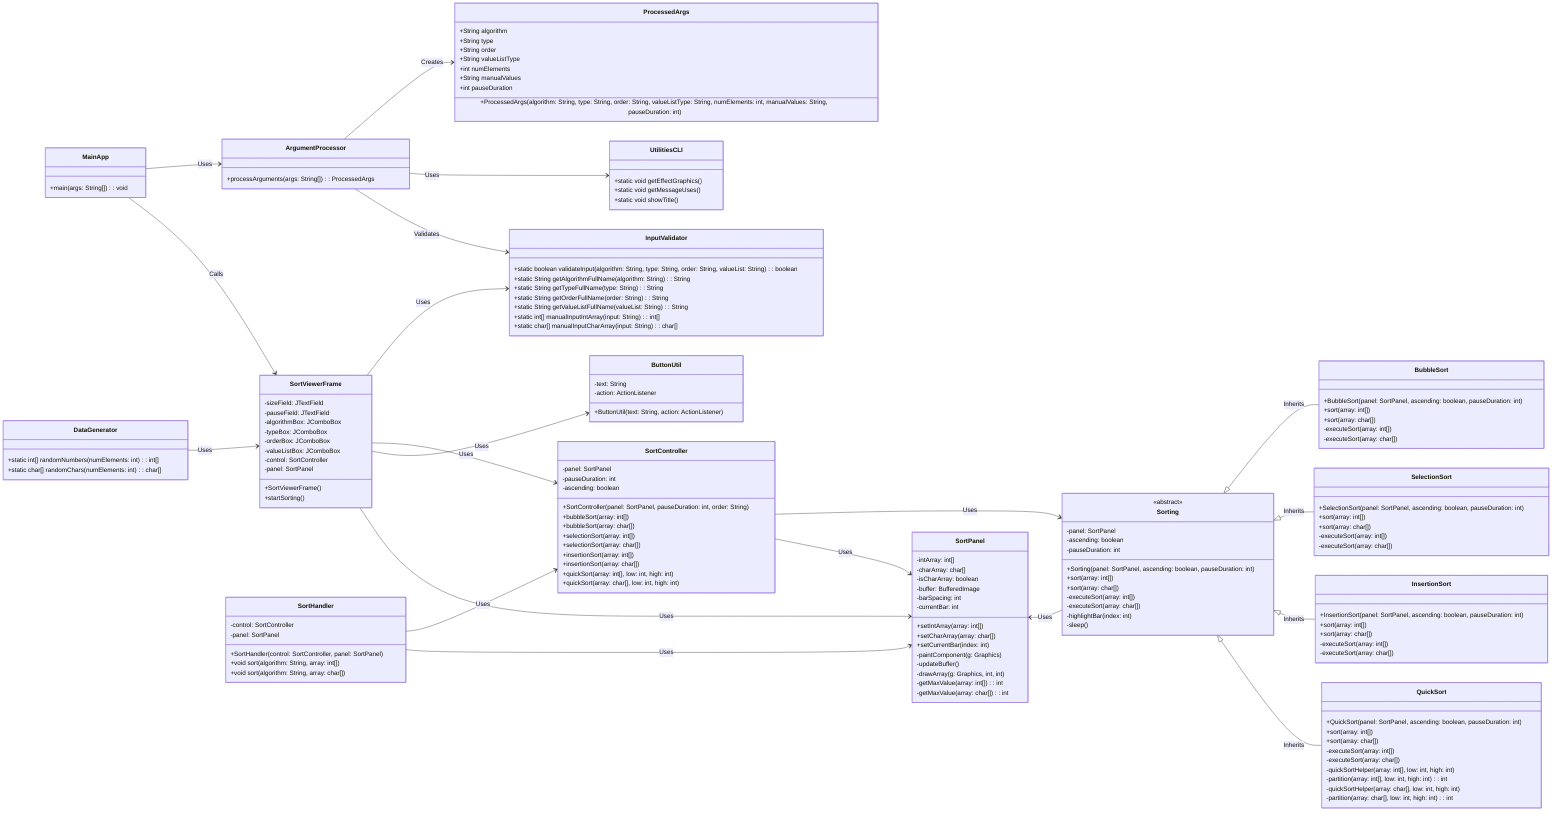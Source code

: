 classDiagram
    direction LR

    class DataGenerator {
        +static int[] randomNumbers(numElements: int): int[]
        +static char[] randomChars(numElements: int): char[]
    }


    class MainApp {
        +main(args: String[]): void
    }

    class ArgumentProcessor {
        +processArguments(args: String[]): ProcessedArgs
    }

    class ProcessedArgs {
        +String algorithm
        +String type
        +String order
        +String valueListType
        +int numElements
        +String manualValues
        +int pauseDuration
        +ProcessedArgs(algorithm: String, type: String, order: String, valueListType: String, numElements: int, manualValues: String, pauseDuration: int)
    }

    class UtilitiesCLI {
        +static void getEffectGraphics()
        +static void getMessageUses()
        +static void showTitle()
    }

    class InputValidator {
        +static boolean validateInput(algorithm: String, type: String, order: String, valueList: String): boolean
        +static String getAlgorithmFullName(algorithm: String): String
        +static String getTypeFullName(type: String): String
        +static String getOrderFullName(order: String): String
        +static String getValueListFullName(valueList: String): String
        +static int[] manualInputIntArray(input: String): int[]
        +static char[] manualInputCharArray(input: String): char[]
    }

    class SortController {
        +SortController(panel: SortPanel, pauseDuration: int, order: String)
        +bubbleSort(array: int[])
        +bubbleSort(array: char[])
        +selectionSort(array: int[])
        +selectionSort(array: char[])
        +insertionSort(array: int[])
        +insertionSort(array: char[])
        +quickSort(array: int[], low: int, high: int)
        +quickSort(array: char[], low: int, high: int)
        -panel: SortPanel
        -pauseDuration: int
        -ascending: boolean
    }

    class SortViewerFrame {
        +SortViewerFrame()
        +startSorting()
        -sizeField: JTextField
        -pauseField: JTextField
        -algorithmBox: JComboBox
        -typeBox: JComboBox
        -orderBox: JComboBox
        -valueListBox: JComboBox
        -control: SortController
        -panel: SortPanel
    }

    class ButtonUtil {
        +ButtonUtil(text: String, action: ActionListener)
        -text: String
        -action: ActionListener
    }

    class SortHandler {
        -control: SortController
        -panel: SortPanel
        +SortHandler(control: SortController, panel: SortPanel)
        +void sort(algorithm: String, array: int[])
        +void sort(algorithm: String, array: char[])
    }

    class Sorting {
        <<abstract>>
        +Sorting(panel: SortPanel, ascending: boolean, pauseDuration: int)
        +sort(array: int[])
        +sort(array: char[])
        -executeSort(array: int[])
        -executeSort(array: char[])
        -highlightBar(index: int)
        -sleep()
        -panel: SortPanel
        -ascending: boolean
        -pauseDuration: int
    }

    class BubbleSort {
        +BubbleSort(panel: SortPanel, ascending: boolean, pauseDuration: int)
        +sort(array: int[])
        +sort(array: char[])
        -executeSort(array: int[])
        -executeSort(array: char[])
    }

    class SelectionSort {
        +SelectionSort(panel: SortPanel, ascending: boolean, pauseDuration: int)
        +sort(array: int[])
        +sort(array: char[])
        -executeSort(array: int[])
        -executeSort(array: char[])
    }

    class InsertionSort {
        +InsertionSort(panel: SortPanel, ascending: boolean, pauseDuration: int)
        +sort(array: int[])
        +sort(array: char[])
        -executeSort(array: int[])
        -executeSort(array: char[])
    }

    class QuickSort {
        +QuickSort(panel: SortPanel, ascending: boolean, pauseDuration: int)
        +sort(array: int[])
        +sort(array: char[])
        -executeSort(array: int[])
        -executeSort(array: char[])
        -quickSortHelper(array: int[], low: int, high: int)
        -partition(array: int[], low: int, high: int): int
        -quickSortHelper(array: char[], low: int, high: int)
        -partition(array: char[], low: int, high: int): int
    }

    class SortPanel {
        +setIntArray(array: int[])
        +setCharArray(array: char[])
        +setCurrentBar(index: int)
        -paintComponent(g: Graphics)
        -updateBuffer()
        -drawArray(g: Graphics, int, int)
        -getMaxValue(array: int[]): int
        -getMaxValue(array: char[]): int
        -intArray: int[]
        -charArray: char[]
        -isCharArray: boolean
        -buffer: BufferedImage
        -barSpacing: int
        -currentBar: int
    }

    MainApp --> ArgumentProcessor : Uses
    MainApp --> SortViewerFrame : Calls
    ArgumentProcessor --> ProcessedArgs : Creates
    ArgumentProcessor --> UtilitiesCLI : Uses
    ArgumentProcessor --> InputValidator : Validates

    SortHandler --> SortController : Uses
    SortHandler --> SortPanel : Uses
    DataGenerator --> SortViewerFrame : Uses
    SortViewerFrame --> InputValidator : Uses
    SortViewerFrame --> SortController : Uses

    SortController --> Sorting : Uses
    Sorting <|-- BubbleSort : Inherits
    Sorting <|-- SelectionSort : Inherits
    Sorting <|-- InsertionSort : Inherits
    Sorting <|-- QuickSort : Inherits
    SortPanel <-- Sorting : Uses

    SortController --> SortPanel : Uses
    SortViewerFrame --> ButtonUtil : Uses
    SortViewerFrame --> SortPanel : Uses